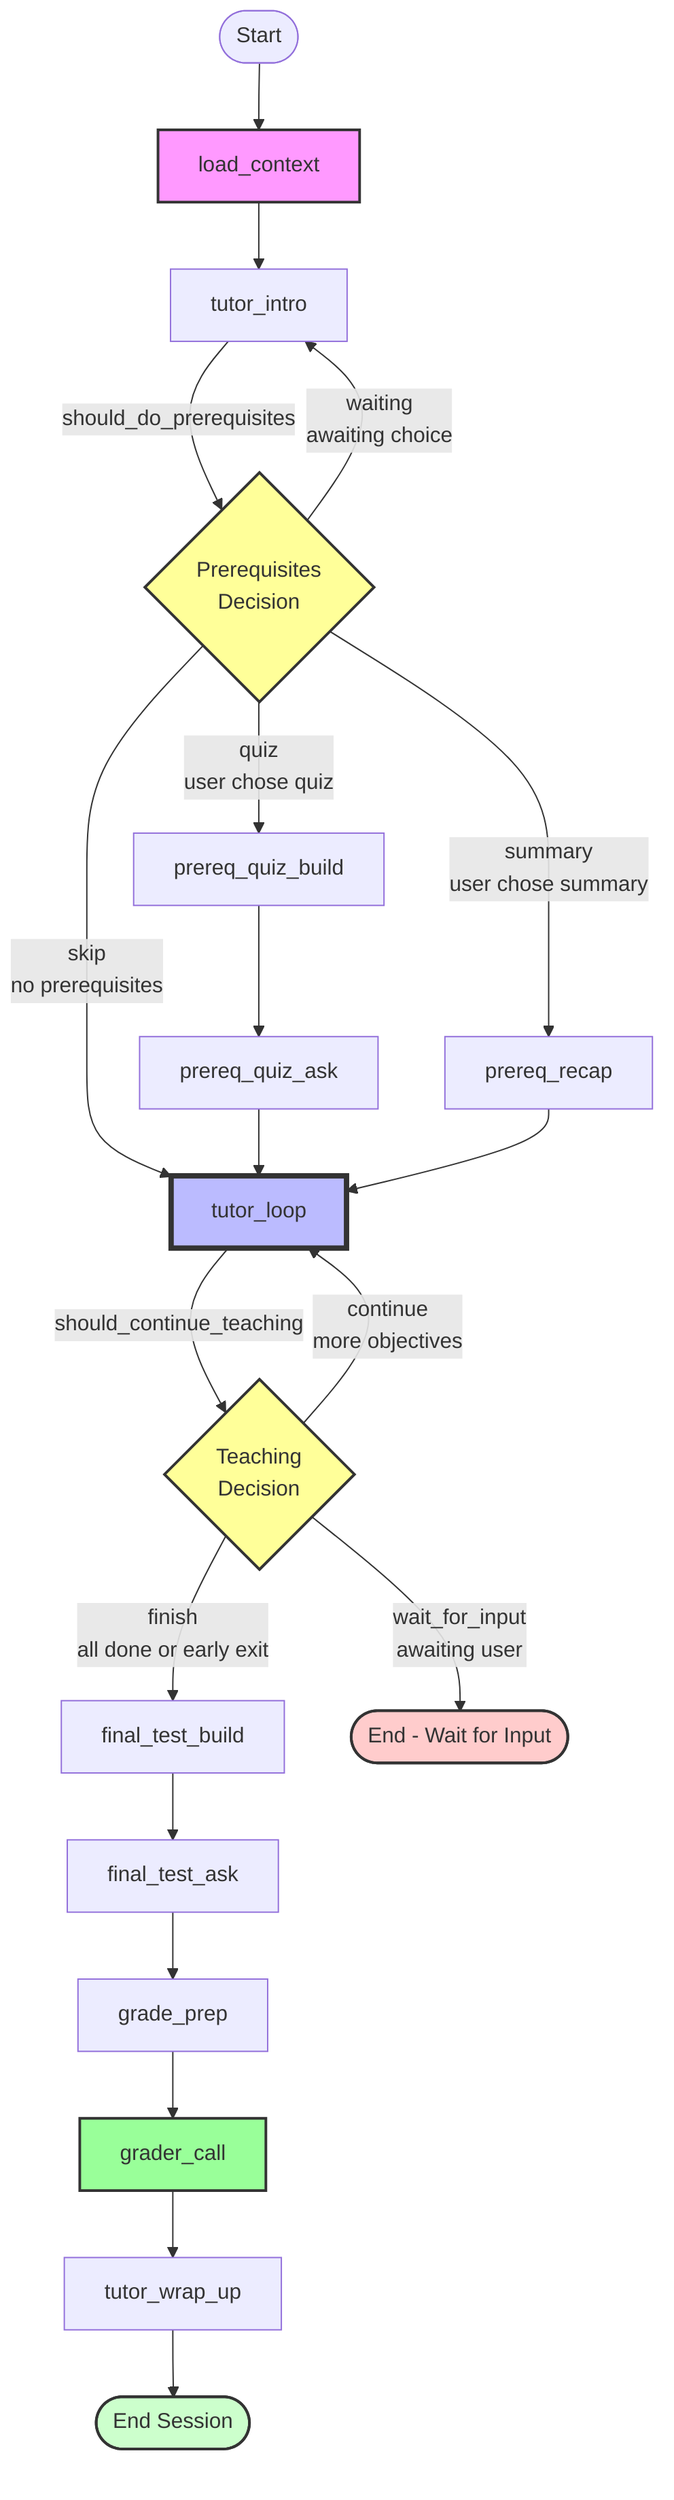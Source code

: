 flowchart TD
    Start([Start]) --> LC[load_context]
    LC --> TI[tutor_intro]
    
    TI -->|should_do_prerequisites| CondPrereq{Prerequisites<br/>Decision}
    CondPrereq -->|skip<br/>no prerequisites| TL[tutor_loop]
    CondPrereq -->|quiz<br/>user chose quiz| PQB[prereq_quiz_build]
    CondPrereq -->|summary<br/>user chose summary| PR[prereq_recap]
    CondPrereq -->|waiting<br/>awaiting choice| TI
    
    PQB --> PQA[prereq_quiz_ask]
    PQA --> TL
    PR --> TL
    
    TL -->|should_continue_teaching| CondTeach{Teaching<br/>Decision}
    CondTeach -->|continue<br/>more objectives| TL
    CondTeach -->|finish<br/>all done or early exit| FTB[final_test_build]
    CondTeach -->|wait_for_input<br/>awaiting user| End1([End - Wait for Input])
    
    FTB --> FTA[final_test_ask]
    FTA --> GP[grade_prep]
    GP --> GC[grader_call]
    GC --> TWU[tutor_wrap_up]
    TWU --> End2([End Session])
    
    style LC fill:#f9f,stroke:#333,stroke-width:2px
    style TL fill:#bbf,stroke:#333,stroke-width:4px
    style CondPrereq fill:#ff9,stroke:#333,stroke-width:2px
    style CondTeach fill:#ff9,stroke:#333,stroke-width:2px
    style GC fill:#9f9,stroke:#333,stroke-width:2px
    style End1 fill:#fcc,stroke:#333,stroke-width:2px
    style End2 fill:#cfc,stroke:#333,stroke-width:2px